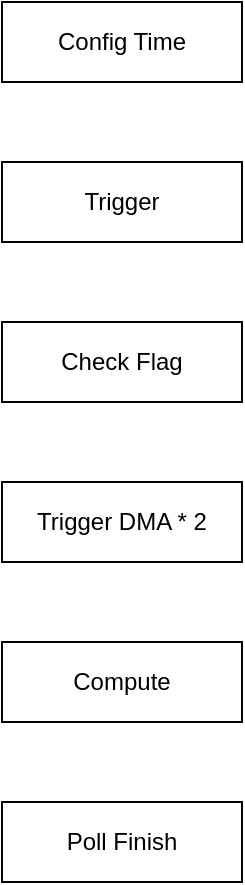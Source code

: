 <mxfile version="22.1.18" type="github">
  <diagram name="Page-1" id="AzZEtqo4cy-Y0uxe8lHY">
    <mxGraphModel dx="954" dy="606" grid="1" gridSize="10" guides="1" tooltips="1" connect="1" arrows="1" fold="1" page="1" pageScale="1" pageWidth="850" pageHeight="1100" math="0" shadow="0">
      <root>
        <mxCell id="0" />
        <mxCell id="1" parent="0" />
        <mxCell id="sez94mLQ44BPdJ588_U4-1" value="Config Time" style="rounded=0;whiteSpace=wrap;html=1;" vertex="1" parent="1">
          <mxGeometry x="120" y="80" width="120" height="40" as="geometry" />
        </mxCell>
        <mxCell id="sez94mLQ44BPdJ588_U4-2" value="Trigger" style="rounded=0;whiteSpace=wrap;html=1;" vertex="1" parent="1">
          <mxGeometry x="120" y="160" width="120" height="40" as="geometry" />
        </mxCell>
        <mxCell id="sez94mLQ44BPdJ588_U4-3" value="Check Flag" style="rounded=0;whiteSpace=wrap;html=1;" vertex="1" parent="1">
          <mxGeometry x="120" y="240" width="120" height="40" as="geometry" />
        </mxCell>
        <mxCell id="sez94mLQ44BPdJ588_U4-4" value="Trigger DMA * 2" style="rounded=0;whiteSpace=wrap;html=1;" vertex="1" parent="1">
          <mxGeometry x="120" y="320" width="120" height="40" as="geometry" />
        </mxCell>
        <mxCell id="sez94mLQ44BPdJ588_U4-5" value="Compute" style="rounded=0;whiteSpace=wrap;html=1;" vertex="1" parent="1">
          <mxGeometry x="120" y="400" width="120" height="40" as="geometry" />
        </mxCell>
        <mxCell id="sez94mLQ44BPdJ588_U4-6" value="Poll Finish" style="rounded=0;whiteSpace=wrap;html=1;" vertex="1" parent="1">
          <mxGeometry x="120" y="480" width="120" height="40" as="geometry" />
        </mxCell>
      </root>
    </mxGraphModel>
  </diagram>
</mxfile>
